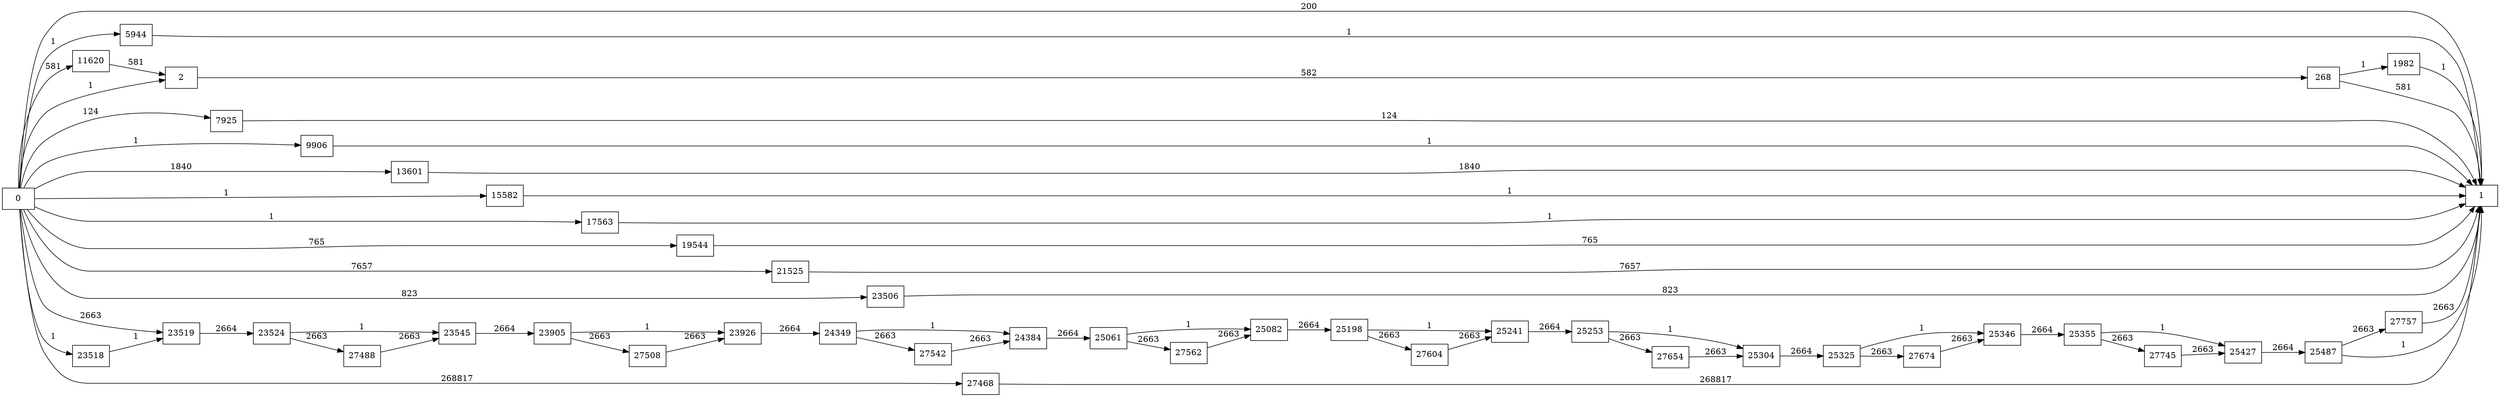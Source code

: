 digraph {
	graph [rankdir=LR]
	node [shape=rectangle]
	2 -> 268 [label=582]
	268 -> 1 [label=581]
	268 -> 1982 [label=1]
	1982 -> 1 [label=1]
	5944 -> 1 [label=1]
	7925 -> 1 [label=124]
	9906 -> 1 [label=1]
	11620 -> 2 [label=581]
	13601 -> 1 [label=1840]
	15582 -> 1 [label=1]
	17563 -> 1 [label=1]
	19544 -> 1 [label=765]
	21525 -> 1 [label=7657]
	23506 -> 1 [label=823]
	23518 -> 23519 [label=1]
	23519 -> 23524 [label=2664]
	23524 -> 23545 [label=1]
	23524 -> 27488 [label=2663]
	23545 -> 23905 [label=2664]
	23905 -> 23926 [label=1]
	23905 -> 27508 [label=2663]
	23926 -> 24349 [label=2664]
	24349 -> 24384 [label=1]
	24349 -> 27542 [label=2663]
	24384 -> 25061 [label=2664]
	25061 -> 25082 [label=1]
	25061 -> 27562 [label=2663]
	25082 -> 25198 [label=2664]
	25198 -> 25241 [label=1]
	25198 -> 27604 [label=2663]
	25241 -> 25253 [label=2664]
	25253 -> 25304 [label=1]
	25253 -> 27654 [label=2663]
	25304 -> 25325 [label=2664]
	25325 -> 25346 [label=1]
	25325 -> 27674 [label=2663]
	25346 -> 25355 [label=2664]
	25355 -> 25427 [label=1]
	25355 -> 27745 [label=2663]
	25427 -> 25487 [label=2664]
	25487 -> 1 [label=1]
	25487 -> 27757 [label=2663]
	27468 -> 1 [label=268817]
	27488 -> 23545 [label=2663]
	27508 -> 23926 [label=2663]
	27542 -> 24384 [label=2663]
	27562 -> 25082 [label=2663]
	27604 -> 25241 [label=2663]
	27654 -> 25304 [label=2663]
	27674 -> 25346 [label=2663]
	27745 -> 25427 [label=2663]
	27757 -> 1 [label=2663]
	0 -> 2 [label=1]
	0 -> 23519 [label=2663]
	0 -> 1 [label=200]
	0 -> 5944 [label=1]
	0 -> 7925 [label=124]
	0 -> 9906 [label=1]
	0 -> 11620 [label=581]
	0 -> 13601 [label=1840]
	0 -> 15582 [label=1]
	0 -> 17563 [label=1]
	0 -> 19544 [label=765]
	0 -> 21525 [label=7657]
	0 -> 23506 [label=823]
	0 -> 23518 [label=1]
	0 -> 27468 [label=268817]
}
